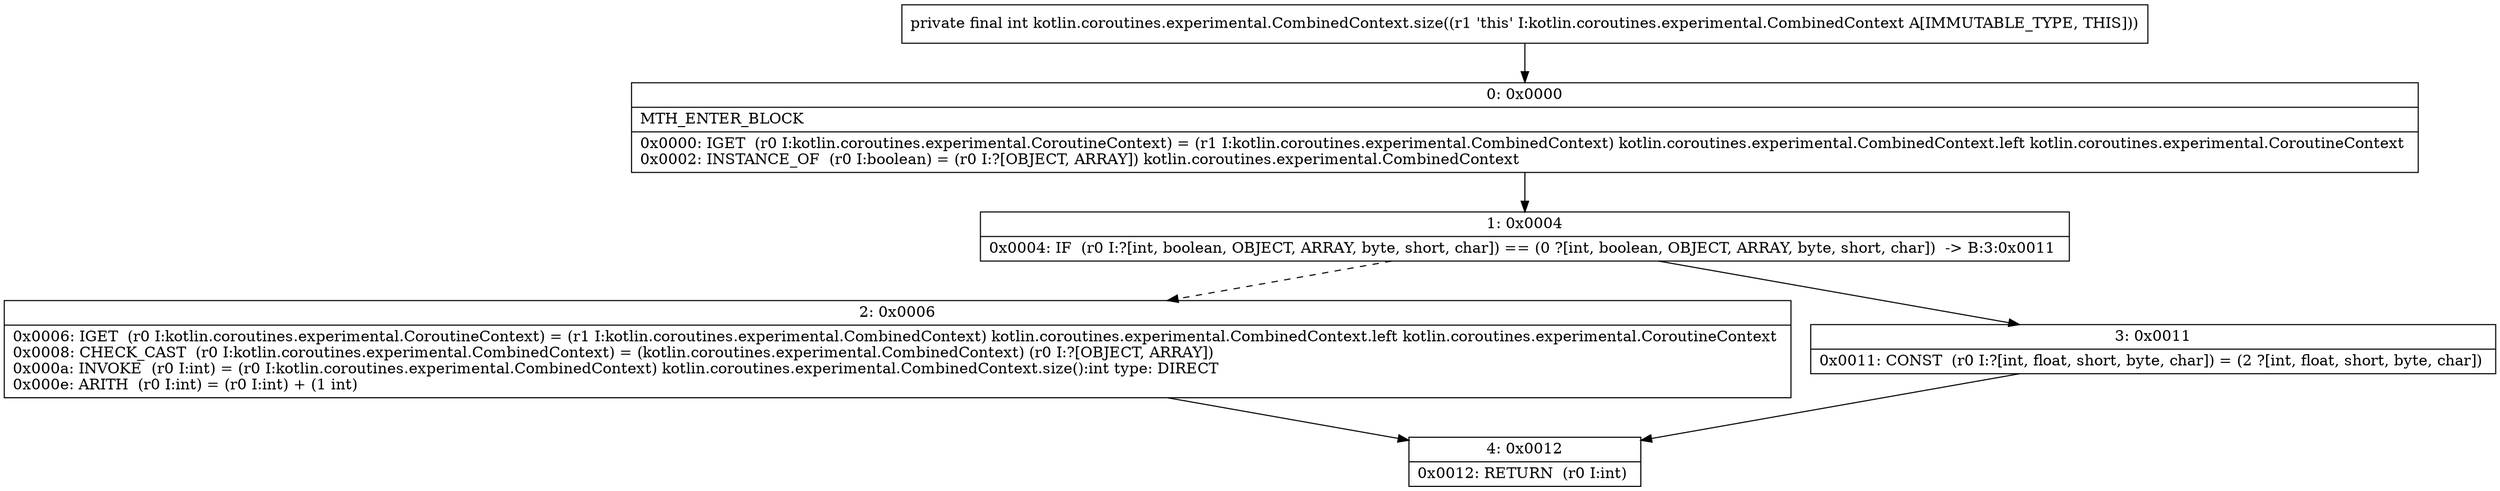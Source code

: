 digraph "CFG forkotlin.coroutines.experimental.CombinedContext.size()I" {
Node_0 [shape=record,label="{0\:\ 0x0000|MTH_ENTER_BLOCK\l|0x0000: IGET  (r0 I:kotlin.coroutines.experimental.CoroutineContext) = (r1 I:kotlin.coroutines.experimental.CombinedContext) kotlin.coroutines.experimental.CombinedContext.left kotlin.coroutines.experimental.CoroutineContext \l0x0002: INSTANCE_OF  (r0 I:boolean) = (r0 I:?[OBJECT, ARRAY]) kotlin.coroutines.experimental.CombinedContext \l}"];
Node_1 [shape=record,label="{1\:\ 0x0004|0x0004: IF  (r0 I:?[int, boolean, OBJECT, ARRAY, byte, short, char]) == (0 ?[int, boolean, OBJECT, ARRAY, byte, short, char])  \-\> B:3:0x0011 \l}"];
Node_2 [shape=record,label="{2\:\ 0x0006|0x0006: IGET  (r0 I:kotlin.coroutines.experimental.CoroutineContext) = (r1 I:kotlin.coroutines.experimental.CombinedContext) kotlin.coroutines.experimental.CombinedContext.left kotlin.coroutines.experimental.CoroutineContext \l0x0008: CHECK_CAST  (r0 I:kotlin.coroutines.experimental.CombinedContext) = (kotlin.coroutines.experimental.CombinedContext) (r0 I:?[OBJECT, ARRAY]) \l0x000a: INVOKE  (r0 I:int) = (r0 I:kotlin.coroutines.experimental.CombinedContext) kotlin.coroutines.experimental.CombinedContext.size():int type: DIRECT \l0x000e: ARITH  (r0 I:int) = (r0 I:int) + (1 int) \l}"];
Node_3 [shape=record,label="{3\:\ 0x0011|0x0011: CONST  (r0 I:?[int, float, short, byte, char]) = (2 ?[int, float, short, byte, char]) \l}"];
Node_4 [shape=record,label="{4\:\ 0x0012|0x0012: RETURN  (r0 I:int) \l}"];
MethodNode[shape=record,label="{private final int kotlin.coroutines.experimental.CombinedContext.size((r1 'this' I:kotlin.coroutines.experimental.CombinedContext A[IMMUTABLE_TYPE, THIS])) }"];
MethodNode -> Node_0;
Node_0 -> Node_1;
Node_1 -> Node_2[style=dashed];
Node_1 -> Node_3;
Node_2 -> Node_4;
Node_3 -> Node_4;
}

